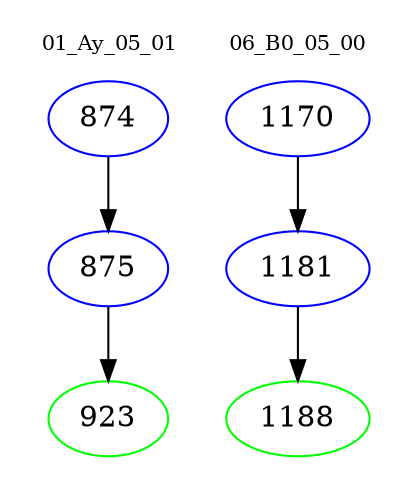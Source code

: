 digraph{
subgraph cluster_0 {
color = white
label = "01_Ay_05_01";
fontsize=10;
T0_874 [label="874", color="blue"]
T0_874 -> T0_875 [color="black"]
T0_875 [label="875", color="blue"]
T0_875 -> T0_923 [color="black"]
T0_923 [label="923", color="green"]
}
subgraph cluster_1 {
color = white
label = "06_B0_05_00";
fontsize=10;
T1_1170 [label="1170", color="blue"]
T1_1170 -> T1_1181 [color="black"]
T1_1181 [label="1181", color="blue"]
T1_1181 -> T1_1188 [color="black"]
T1_1188 [label="1188", color="green"]
}
}
